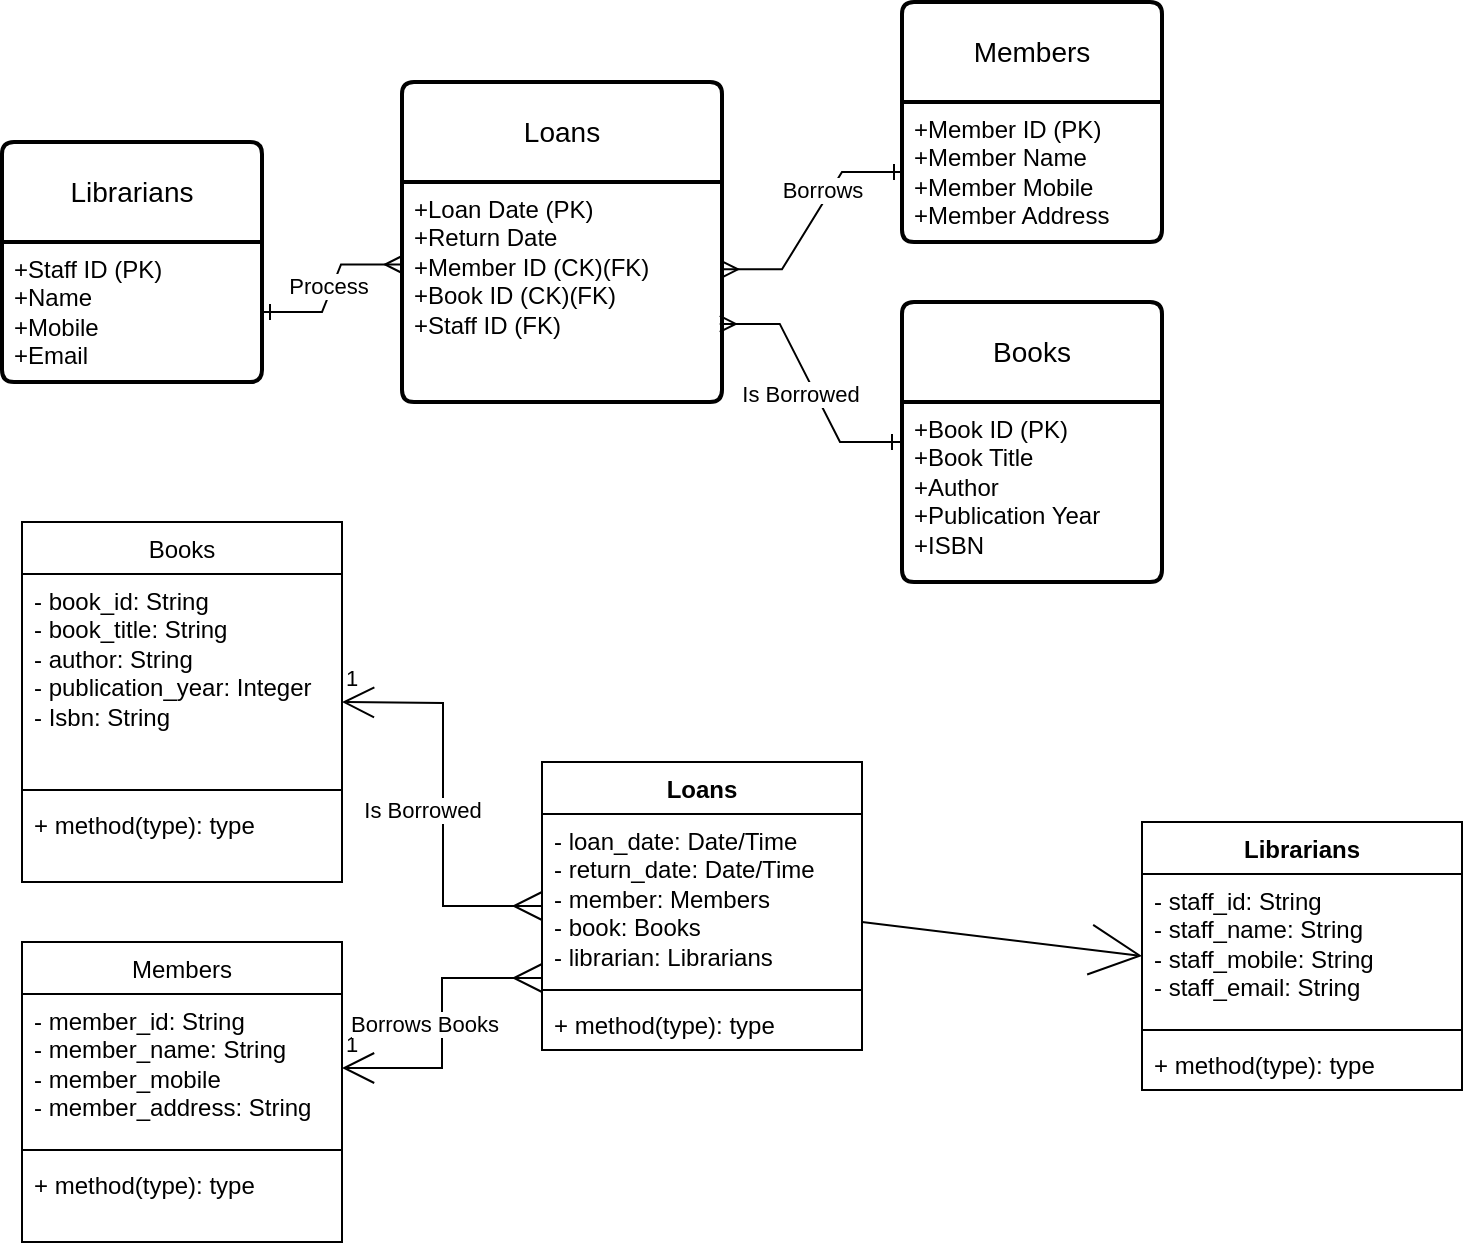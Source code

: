 <mxfile version="24.4.9" type="github">
  <diagram name="Page-1" id="hxXOuUpJHMcEVmJyda1-">
    <mxGraphModel dx="1134" dy="1872" grid="1" gridSize="10" guides="1" tooltips="1" connect="1" arrows="1" fold="1" page="1" pageScale="1" pageWidth="827" pageHeight="1169" math="0" shadow="0">
      <root>
        <mxCell id="0" />
        <mxCell id="1" parent="0" />
        <mxCell id="WMFelaOILVxH7Z0EWYMM-7" value="Librarians" style="swimlane;childLayout=stackLayout;horizontal=1;startSize=50;horizontalStack=0;rounded=1;fontSize=14;fontStyle=0;strokeWidth=2;resizeParent=0;resizeLast=1;shadow=0;dashed=0;align=center;arcSize=4;whiteSpace=wrap;html=1;" vertex="1" parent="1">
          <mxGeometry x="10" y="70" width="130" height="120" as="geometry" />
        </mxCell>
        <mxCell id="WMFelaOILVxH7Z0EWYMM-8" value="+Staff ID (PK)&lt;br&gt;+Name&lt;br&gt;+Mobile&lt;div&gt;+Email&lt;/div&gt;" style="align=left;strokeColor=none;fillColor=none;spacingLeft=4;fontSize=12;verticalAlign=top;resizable=0;rotatable=0;part=1;html=1;" vertex="1" parent="WMFelaOILVxH7Z0EWYMM-7">
          <mxGeometry y="50" width="130" height="70" as="geometry" />
        </mxCell>
        <mxCell id="WMFelaOILVxH7Z0EWYMM-9" value="Loans" style="swimlane;childLayout=stackLayout;horizontal=1;startSize=50;horizontalStack=0;rounded=1;fontSize=14;fontStyle=0;strokeWidth=2;resizeParent=0;resizeLast=1;shadow=0;dashed=0;align=center;arcSize=4;whiteSpace=wrap;html=1;" vertex="1" parent="1">
          <mxGeometry x="210" y="40" width="160" height="160" as="geometry" />
        </mxCell>
        <mxCell id="WMFelaOILVxH7Z0EWYMM-10" value="+Loan Date (PK)&lt;br&gt;+Return Date&lt;br&gt;+Member ID (CK)(FK)&lt;div&gt;+Book ID (CK)(FK)&lt;/div&gt;&lt;div&gt;+Staff ID (FK)&lt;/div&gt;" style="align=left;strokeColor=none;fillColor=none;spacingLeft=4;fontSize=12;verticalAlign=top;resizable=0;rotatable=0;part=1;html=1;" vertex="1" parent="WMFelaOILVxH7Z0EWYMM-9">
          <mxGeometry y="50" width="160" height="110" as="geometry" />
        </mxCell>
        <mxCell id="WMFelaOILVxH7Z0EWYMM-11" value="Members" style="swimlane;childLayout=stackLayout;horizontal=1;startSize=50;horizontalStack=0;rounded=1;fontSize=14;fontStyle=0;strokeWidth=2;resizeParent=0;resizeLast=1;shadow=0;dashed=0;align=center;arcSize=4;whiteSpace=wrap;html=1;" vertex="1" parent="1">
          <mxGeometry x="460" width="130" height="120" as="geometry" />
        </mxCell>
        <mxCell id="WMFelaOILVxH7Z0EWYMM-12" value="+Member ID (PK)&lt;br&gt;+Member Name&lt;br&gt;+Member Mobile&lt;div&gt;+Member Address&lt;/div&gt;" style="align=left;strokeColor=none;fillColor=none;spacingLeft=4;fontSize=12;verticalAlign=top;resizable=0;rotatable=0;part=1;html=1;" vertex="1" parent="WMFelaOILVxH7Z0EWYMM-11">
          <mxGeometry y="50" width="130" height="70" as="geometry" />
        </mxCell>
        <mxCell id="WMFelaOILVxH7Z0EWYMM-13" value="Books" style="swimlane;childLayout=stackLayout;horizontal=1;startSize=50;horizontalStack=0;rounded=1;fontSize=14;fontStyle=0;strokeWidth=2;resizeParent=0;resizeLast=1;shadow=0;dashed=0;align=center;arcSize=4;whiteSpace=wrap;html=1;" vertex="1" parent="1">
          <mxGeometry x="460" y="150" width="130" height="140" as="geometry" />
        </mxCell>
        <mxCell id="WMFelaOILVxH7Z0EWYMM-14" value="+Book ID (PK)&lt;br&gt;+Book Title&lt;br&gt;+Author&lt;div&gt;+Publication Year&lt;/div&gt;&lt;div&gt;+ISBN&lt;/div&gt;" style="align=left;strokeColor=none;fillColor=none;spacingLeft=4;fontSize=12;verticalAlign=top;resizable=0;rotatable=0;part=1;html=1;" vertex="1" parent="WMFelaOILVxH7Z0EWYMM-13">
          <mxGeometry y="50" width="130" height="90" as="geometry" />
        </mxCell>
        <mxCell id="WMFelaOILVxH7Z0EWYMM-15" value="" style="edgeStyle=entityRelationEdgeStyle;fontSize=12;html=1;endArrow=ERmany;rounded=0;entryX=-0.003;entryY=0.375;entryDx=0;entryDy=0;entryPerimeter=0;endFill=0;startArrow=ERone;startFill=0;exitX=1;exitY=0.5;exitDx=0;exitDy=0;" edge="1" parent="1" source="WMFelaOILVxH7Z0EWYMM-8" target="WMFelaOILVxH7Z0EWYMM-10">
          <mxGeometry width="100" height="100" relative="1" as="geometry">
            <mxPoint x="150" y="180" as="sourcePoint" />
            <mxPoint x="250" y="80" as="targetPoint" />
          </mxGeometry>
        </mxCell>
        <mxCell id="WMFelaOILVxH7Z0EWYMM-16" value="Process" style="edgeLabel;html=1;align=center;verticalAlign=middle;resizable=0;points=[];" vertex="1" connectable="0" parent="WMFelaOILVxH7Z0EWYMM-15">
          <mxGeometry x="0.018" y="2" relative="1" as="geometry">
            <mxPoint as="offset" />
          </mxGeometry>
        </mxCell>
        <mxCell id="WMFelaOILVxH7Z0EWYMM-19" value="" style="edgeStyle=entityRelationEdgeStyle;fontSize=12;html=1;endArrow=ERone;endFill=1;rounded=0;exitX=1.042;exitY=0.436;exitDx=0;exitDy=0;exitPerimeter=0;startArrow=ERmany;startFill=0;" edge="1" parent="1" target="WMFelaOILVxH7Z0EWYMM-12">
          <mxGeometry width="100" height="100" relative="1" as="geometry">
            <mxPoint x="370" y="133.67" as="sourcePoint" />
            <mxPoint x="457.31" y="70.0" as="targetPoint" />
          </mxGeometry>
        </mxCell>
        <mxCell id="WMFelaOILVxH7Z0EWYMM-21" value="Borrows" style="edgeLabel;html=1;align=center;verticalAlign=middle;resizable=0;points=[];" vertex="1" connectable="0" parent="WMFelaOILVxH7Z0EWYMM-19">
          <mxGeometry x="0.282" y="4" relative="1" as="geometry">
            <mxPoint as="offset" />
          </mxGeometry>
        </mxCell>
        <mxCell id="WMFelaOILVxH7Z0EWYMM-20" value="" style="edgeStyle=entityRelationEdgeStyle;fontSize=12;html=1;endArrow=ERone;endFill=1;rounded=0;exitX=0.993;exitY=0.645;exitDx=0;exitDy=0;exitPerimeter=0;startArrow=ERmany;startFill=0;" edge="1" parent="1" source="WMFelaOILVxH7Z0EWYMM-10">
          <mxGeometry width="100" height="100" relative="1" as="geometry">
            <mxPoint x="369" y="268.67" as="sourcePoint" />
            <mxPoint x="459" y="220" as="targetPoint" />
          </mxGeometry>
        </mxCell>
        <mxCell id="WMFelaOILVxH7Z0EWYMM-22" value="Is Borrowed" style="edgeLabel;html=1;align=center;verticalAlign=middle;resizable=0;points=[];" vertex="1" connectable="0" parent="WMFelaOILVxH7Z0EWYMM-20">
          <mxGeometry x="0.035" y="-7" relative="1" as="geometry">
            <mxPoint as="offset" />
          </mxGeometry>
        </mxCell>
        <mxCell id="WMFelaOILVxH7Z0EWYMM-24" value="&lt;span style=&quot;font-weight: normal;&quot;&gt;Books&lt;/span&gt;" style="swimlane;fontStyle=1;align=center;verticalAlign=top;childLayout=stackLayout;horizontal=1;startSize=26;horizontalStack=0;resizeParent=1;resizeParentMax=0;resizeLast=0;collapsible=1;marginBottom=0;whiteSpace=wrap;html=1;" vertex="1" parent="1">
          <mxGeometry x="20" y="260" width="160" height="180" as="geometry" />
        </mxCell>
        <mxCell id="WMFelaOILVxH7Z0EWYMM-25" value="- book_id: String&lt;div&gt;- book_title: String&lt;/div&gt;&lt;div&gt;- author: String&lt;/div&gt;&lt;div&gt;- publication_year: Integer&lt;/div&gt;&lt;div&gt;- Isbn: String&lt;/div&gt;" style="text;strokeColor=none;fillColor=none;align=left;verticalAlign=top;spacingLeft=4;spacingRight=4;overflow=hidden;rotatable=0;points=[[0,0.5],[1,0.5]];portConstraint=eastwest;whiteSpace=wrap;html=1;" vertex="1" parent="WMFelaOILVxH7Z0EWYMM-24">
          <mxGeometry y="26" width="160" height="104" as="geometry" />
        </mxCell>
        <mxCell id="WMFelaOILVxH7Z0EWYMM-26" value="" style="line;strokeWidth=1;fillColor=none;align=left;verticalAlign=middle;spacingTop=-1;spacingLeft=3;spacingRight=3;rotatable=0;labelPosition=right;points=[];portConstraint=eastwest;strokeColor=inherit;" vertex="1" parent="WMFelaOILVxH7Z0EWYMM-24">
          <mxGeometry y="130" width="160" height="8" as="geometry" />
        </mxCell>
        <mxCell id="WMFelaOILVxH7Z0EWYMM-27" value="+ method(type): type" style="text;strokeColor=none;fillColor=none;align=left;verticalAlign=top;spacingLeft=4;spacingRight=4;overflow=hidden;rotatable=0;points=[[0,0.5],[1,0.5]];portConstraint=eastwest;whiteSpace=wrap;html=1;" vertex="1" parent="WMFelaOILVxH7Z0EWYMM-24">
          <mxGeometry y="138" width="160" height="42" as="geometry" />
        </mxCell>
        <mxCell id="WMFelaOILVxH7Z0EWYMM-28" value="Librarians" style="swimlane;fontStyle=1;align=center;verticalAlign=top;childLayout=stackLayout;horizontal=1;startSize=26;horizontalStack=0;resizeParent=1;resizeParentMax=0;resizeLast=0;collapsible=1;marginBottom=0;whiteSpace=wrap;html=1;" vertex="1" parent="1">
          <mxGeometry x="580" y="410" width="160" height="134" as="geometry" />
        </mxCell>
        <mxCell id="WMFelaOILVxH7Z0EWYMM-29" value="- staff_id: String&lt;div&gt;- staff_name: String&lt;/div&gt;&lt;div&gt;- staff_mobile: String&lt;/div&gt;&lt;div&gt;- staff_email: String&lt;/div&gt;" style="text;strokeColor=none;fillColor=none;align=left;verticalAlign=top;spacingLeft=4;spacingRight=4;overflow=hidden;rotatable=0;points=[[0,0.5],[1,0.5]];portConstraint=eastwest;whiteSpace=wrap;html=1;" vertex="1" parent="WMFelaOILVxH7Z0EWYMM-28">
          <mxGeometry y="26" width="160" height="74" as="geometry" />
        </mxCell>
        <mxCell id="WMFelaOILVxH7Z0EWYMM-30" value="" style="line;strokeWidth=1;fillColor=none;align=left;verticalAlign=middle;spacingTop=-1;spacingLeft=3;spacingRight=3;rotatable=0;labelPosition=right;points=[];portConstraint=eastwest;strokeColor=inherit;" vertex="1" parent="WMFelaOILVxH7Z0EWYMM-28">
          <mxGeometry y="100" width="160" height="8" as="geometry" />
        </mxCell>
        <mxCell id="WMFelaOILVxH7Z0EWYMM-31" value="+ method(type): type" style="text;strokeColor=none;fillColor=none;align=left;verticalAlign=top;spacingLeft=4;spacingRight=4;overflow=hidden;rotatable=0;points=[[0,0.5],[1,0.5]];portConstraint=eastwest;whiteSpace=wrap;html=1;" vertex="1" parent="WMFelaOILVxH7Z0EWYMM-28">
          <mxGeometry y="108" width="160" height="26" as="geometry" />
        </mxCell>
        <mxCell id="WMFelaOILVxH7Z0EWYMM-32" value="Loans" style="swimlane;fontStyle=1;align=center;verticalAlign=top;childLayout=stackLayout;horizontal=1;startSize=26;horizontalStack=0;resizeParent=1;resizeParentMax=0;resizeLast=0;collapsible=1;marginBottom=0;whiteSpace=wrap;html=1;" vertex="1" parent="1">
          <mxGeometry x="280" y="380" width="160" height="144" as="geometry" />
        </mxCell>
        <mxCell id="WMFelaOILVxH7Z0EWYMM-33" value="- loan_date: Date/Time&lt;div&gt;- return_date: Date/Time&lt;/div&gt;&lt;div&gt;- member: Members&lt;/div&gt;&lt;div&gt;- book: Books&lt;/div&gt;&lt;div&gt;- librarian: Librarians&lt;/div&gt;" style="text;strokeColor=none;fillColor=none;align=left;verticalAlign=top;spacingLeft=4;spacingRight=4;overflow=hidden;rotatable=0;points=[[0,0.5],[1,0.5]];portConstraint=eastwest;whiteSpace=wrap;html=1;" vertex="1" parent="WMFelaOILVxH7Z0EWYMM-32">
          <mxGeometry y="26" width="160" height="84" as="geometry" />
        </mxCell>
        <mxCell id="WMFelaOILVxH7Z0EWYMM-34" value="" style="line;strokeWidth=1;fillColor=none;align=left;verticalAlign=middle;spacingTop=-1;spacingLeft=3;spacingRight=3;rotatable=0;labelPosition=right;points=[];portConstraint=eastwest;strokeColor=inherit;" vertex="1" parent="WMFelaOILVxH7Z0EWYMM-32">
          <mxGeometry y="110" width="160" height="8" as="geometry" />
        </mxCell>
        <mxCell id="WMFelaOILVxH7Z0EWYMM-35" value="+ method(type): type" style="text;strokeColor=none;fillColor=none;align=left;verticalAlign=top;spacingLeft=4;spacingRight=4;overflow=hidden;rotatable=0;points=[[0,0.5],[1,0.5]];portConstraint=eastwest;whiteSpace=wrap;html=1;" vertex="1" parent="WMFelaOILVxH7Z0EWYMM-32">
          <mxGeometry y="118" width="160" height="26" as="geometry" />
        </mxCell>
        <mxCell id="WMFelaOILVxH7Z0EWYMM-41" value="&lt;span style=&quot;font-weight: normal;&quot;&gt;Members&lt;/span&gt;" style="swimlane;fontStyle=1;align=center;verticalAlign=top;childLayout=stackLayout;horizontal=1;startSize=26;horizontalStack=0;resizeParent=1;resizeParentMax=0;resizeLast=0;collapsible=1;marginBottom=0;whiteSpace=wrap;html=1;" vertex="1" parent="1">
          <mxGeometry x="20" y="470" width="160" height="150" as="geometry" />
        </mxCell>
        <mxCell id="WMFelaOILVxH7Z0EWYMM-42" value="- member_id: String&lt;div&gt;- member_name: String&lt;/div&gt;&lt;div&gt;- member_mobile&lt;br&gt;&lt;/div&gt;&lt;div&gt;- member_address: String&lt;/div&gt;" style="text;strokeColor=none;fillColor=none;align=left;verticalAlign=top;spacingLeft=4;spacingRight=4;overflow=hidden;rotatable=0;points=[[0,0.5],[1,0.5]];portConstraint=eastwest;whiteSpace=wrap;html=1;" vertex="1" parent="WMFelaOILVxH7Z0EWYMM-41">
          <mxGeometry y="26" width="160" height="74" as="geometry" />
        </mxCell>
        <mxCell id="WMFelaOILVxH7Z0EWYMM-43" value="" style="line;strokeWidth=1;fillColor=none;align=left;verticalAlign=middle;spacingTop=-1;spacingLeft=3;spacingRight=3;rotatable=0;labelPosition=right;points=[];portConstraint=eastwest;strokeColor=inherit;" vertex="1" parent="WMFelaOILVxH7Z0EWYMM-41">
          <mxGeometry y="100" width="160" height="8" as="geometry" />
        </mxCell>
        <mxCell id="WMFelaOILVxH7Z0EWYMM-44" value="+ method(type): type" style="text;strokeColor=none;fillColor=none;align=left;verticalAlign=top;spacingLeft=4;spacingRight=4;overflow=hidden;rotatable=0;points=[[0,0.5],[1,0.5]];portConstraint=eastwest;whiteSpace=wrap;html=1;" vertex="1" parent="WMFelaOILVxH7Z0EWYMM-41">
          <mxGeometry y="108" width="160" height="42" as="geometry" />
        </mxCell>
        <mxCell id="WMFelaOILVxH7Z0EWYMM-45" value="1" style="endArrow=ERmany;html=1;endSize=12;startArrow=open;startSize=14;startFill=0;edgeStyle=orthogonalEdgeStyle;align=left;verticalAlign=bottom;rounded=0;entryX=0;entryY=0.5;entryDx=0;entryDy=0;endFill=0;strokeWidth=1;" edge="1" parent="1" target="WMFelaOILVxH7Z0EWYMM-32">
          <mxGeometry x="-1" y="3" relative="1" as="geometry">
            <mxPoint x="180" y="350" as="sourcePoint" />
            <mxPoint x="240" y="510" as="targetPoint" />
          </mxGeometry>
        </mxCell>
        <mxCell id="WMFelaOILVxH7Z0EWYMM-47" value="Is Borrowed" style="edgeLabel;html=1;align=center;verticalAlign=middle;resizable=0;points=[];" vertex="1" connectable="0" parent="WMFelaOILVxH7Z0EWYMM-45">
          <mxGeometry x="0.044" y="-11" relative="1" as="geometry">
            <mxPoint y="-1" as="offset" />
          </mxGeometry>
        </mxCell>
        <mxCell id="WMFelaOILVxH7Z0EWYMM-46" value="1" style="endArrow=ERmany;html=1;endSize=12;startArrow=open;startSize=14;startFill=0;edgeStyle=orthogonalEdgeStyle;align=left;verticalAlign=bottom;rounded=0;entryX=0;entryY=0.75;entryDx=0;entryDy=0;endFill=0;strokeWidth=1;exitX=1;exitY=0.5;exitDx=0;exitDy=0;" edge="1" parent="1" source="WMFelaOILVxH7Z0EWYMM-42" target="WMFelaOILVxH7Z0EWYMM-32">
          <mxGeometry x="-1" y="3" relative="1" as="geometry">
            <mxPoint x="190" y="550" as="sourcePoint" />
            <mxPoint x="290" y="652" as="targetPoint" />
          </mxGeometry>
        </mxCell>
        <mxCell id="WMFelaOILVxH7Z0EWYMM-48" value="Borrows Books" style="edgeLabel;html=1;align=center;verticalAlign=middle;resizable=0;points=[];" vertex="1" connectable="0" parent="WMFelaOILVxH7Z0EWYMM-46">
          <mxGeometry x="0.015" y="9" relative="1" as="geometry">
            <mxPoint y="1" as="offset" />
          </mxGeometry>
        </mxCell>
        <mxCell id="WMFelaOILVxH7Z0EWYMM-49" value="" style="endArrow=open;endFill=0;endSize=24;html=1;rounded=0;entryX=0;entryY=0.5;entryDx=0;entryDy=0;" edge="1" parent="1" target="WMFelaOILVxH7Z0EWYMM-28">
          <mxGeometry width="160" relative="1" as="geometry">
            <mxPoint x="440" y="460" as="sourcePoint" />
            <mxPoint x="600" y="460" as="targetPoint" />
          </mxGeometry>
        </mxCell>
      </root>
    </mxGraphModel>
  </diagram>
</mxfile>
